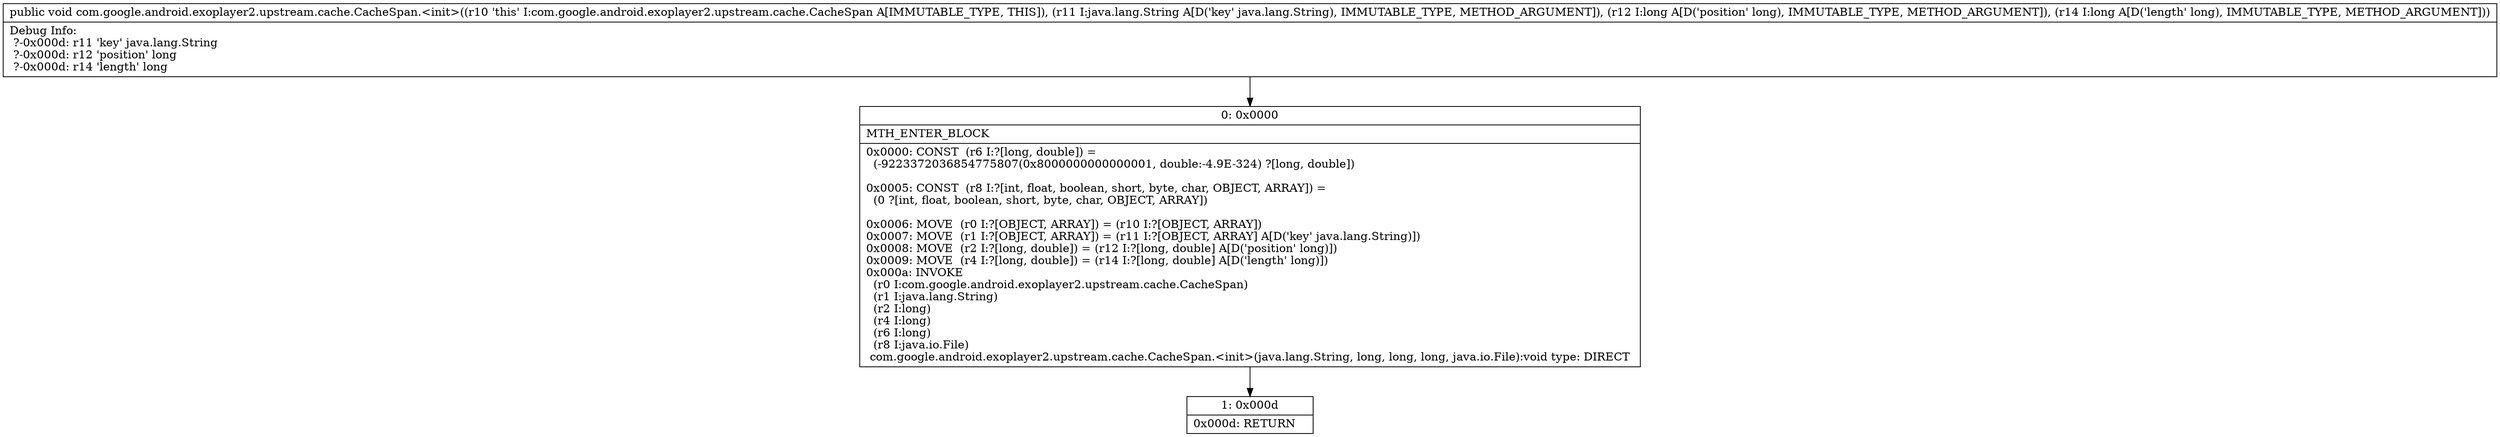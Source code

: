 digraph "CFG forcom.google.android.exoplayer2.upstream.cache.CacheSpan.\<init\>(Ljava\/lang\/String;JJ)V" {
Node_0 [shape=record,label="{0\:\ 0x0000|MTH_ENTER_BLOCK\l|0x0000: CONST  (r6 I:?[long, double]) = \l  (\-9223372036854775807(0x8000000000000001, double:\-4.9E\-324) ?[long, double])\l \l0x0005: CONST  (r8 I:?[int, float, boolean, short, byte, char, OBJECT, ARRAY]) = \l  (0 ?[int, float, boolean, short, byte, char, OBJECT, ARRAY])\l \l0x0006: MOVE  (r0 I:?[OBJECT, ARRAY]) = (r10 I:?[OBJECT, ARRAY]) \l0x0007: MOVE  (r1 I:?[OBJECT, ARRAY]) = (r11 I:?[OBJECT, ARRAY] A[D('key' java.lang.String)]) \l0x0008: MOVE  (r2 I:?[long, double]) = (r12 I:?[long, double] A[D('position' long)]) \l0x0009: MOVE  (r4 I:?[long, double]) = (r14 I:?[long, double] A[D('length' long)]) \l0x000a: INVOKE  \l  (r0 I:com.google.android.exoplayer2.upstream.cache.CacheSpan)\l  (r1 I:java.lang.String)\l  (r2 I:long)\l  (r4 I:long)\l  (r6 I:long)\l  (r8 I:java.io.File)\l com.google.android.exoplayer2.upstream.cache.CacheSpan.\<init\>(java.lang.String, long, long, long, java.io.File):void type: DIRECT \l}"];
Node_1 [shape=record,label="{1\:\ 0x000d|0x000d: RETURN   \l}"];
MethodNode[shape=record,label="{public void com.google.android.exoplayer2.upstream.cache.CacheSpan.\<init\>((r10 'this' I:com.google.android.exoplayer2.upstream.cache.CacheSpan A[IMMUTABLE_TYPE, THIS]), (r11 I:java.lang.String A[D('key' java.lang.String), IMMUTABLE_TYPE, METHOD_ARGUMENT]), (r12 I:long A[D('position' long), IMMUTABLE_TYPE, METHOD_ARGUMENT]), (r14 I:long A[D('length' long), IMMUTABLE_TYPE, METHOD_ARGUMENT]))  | Debug Info:\l  ?\-0x000d: r11 'key' java.lang.String\l  ?\-0x000d: r12 'position' long\l  ?\-0x000d: r14 'length' long\l}"];
MethodNode -> Node_0;
Node_0 -> Node_1;
}

